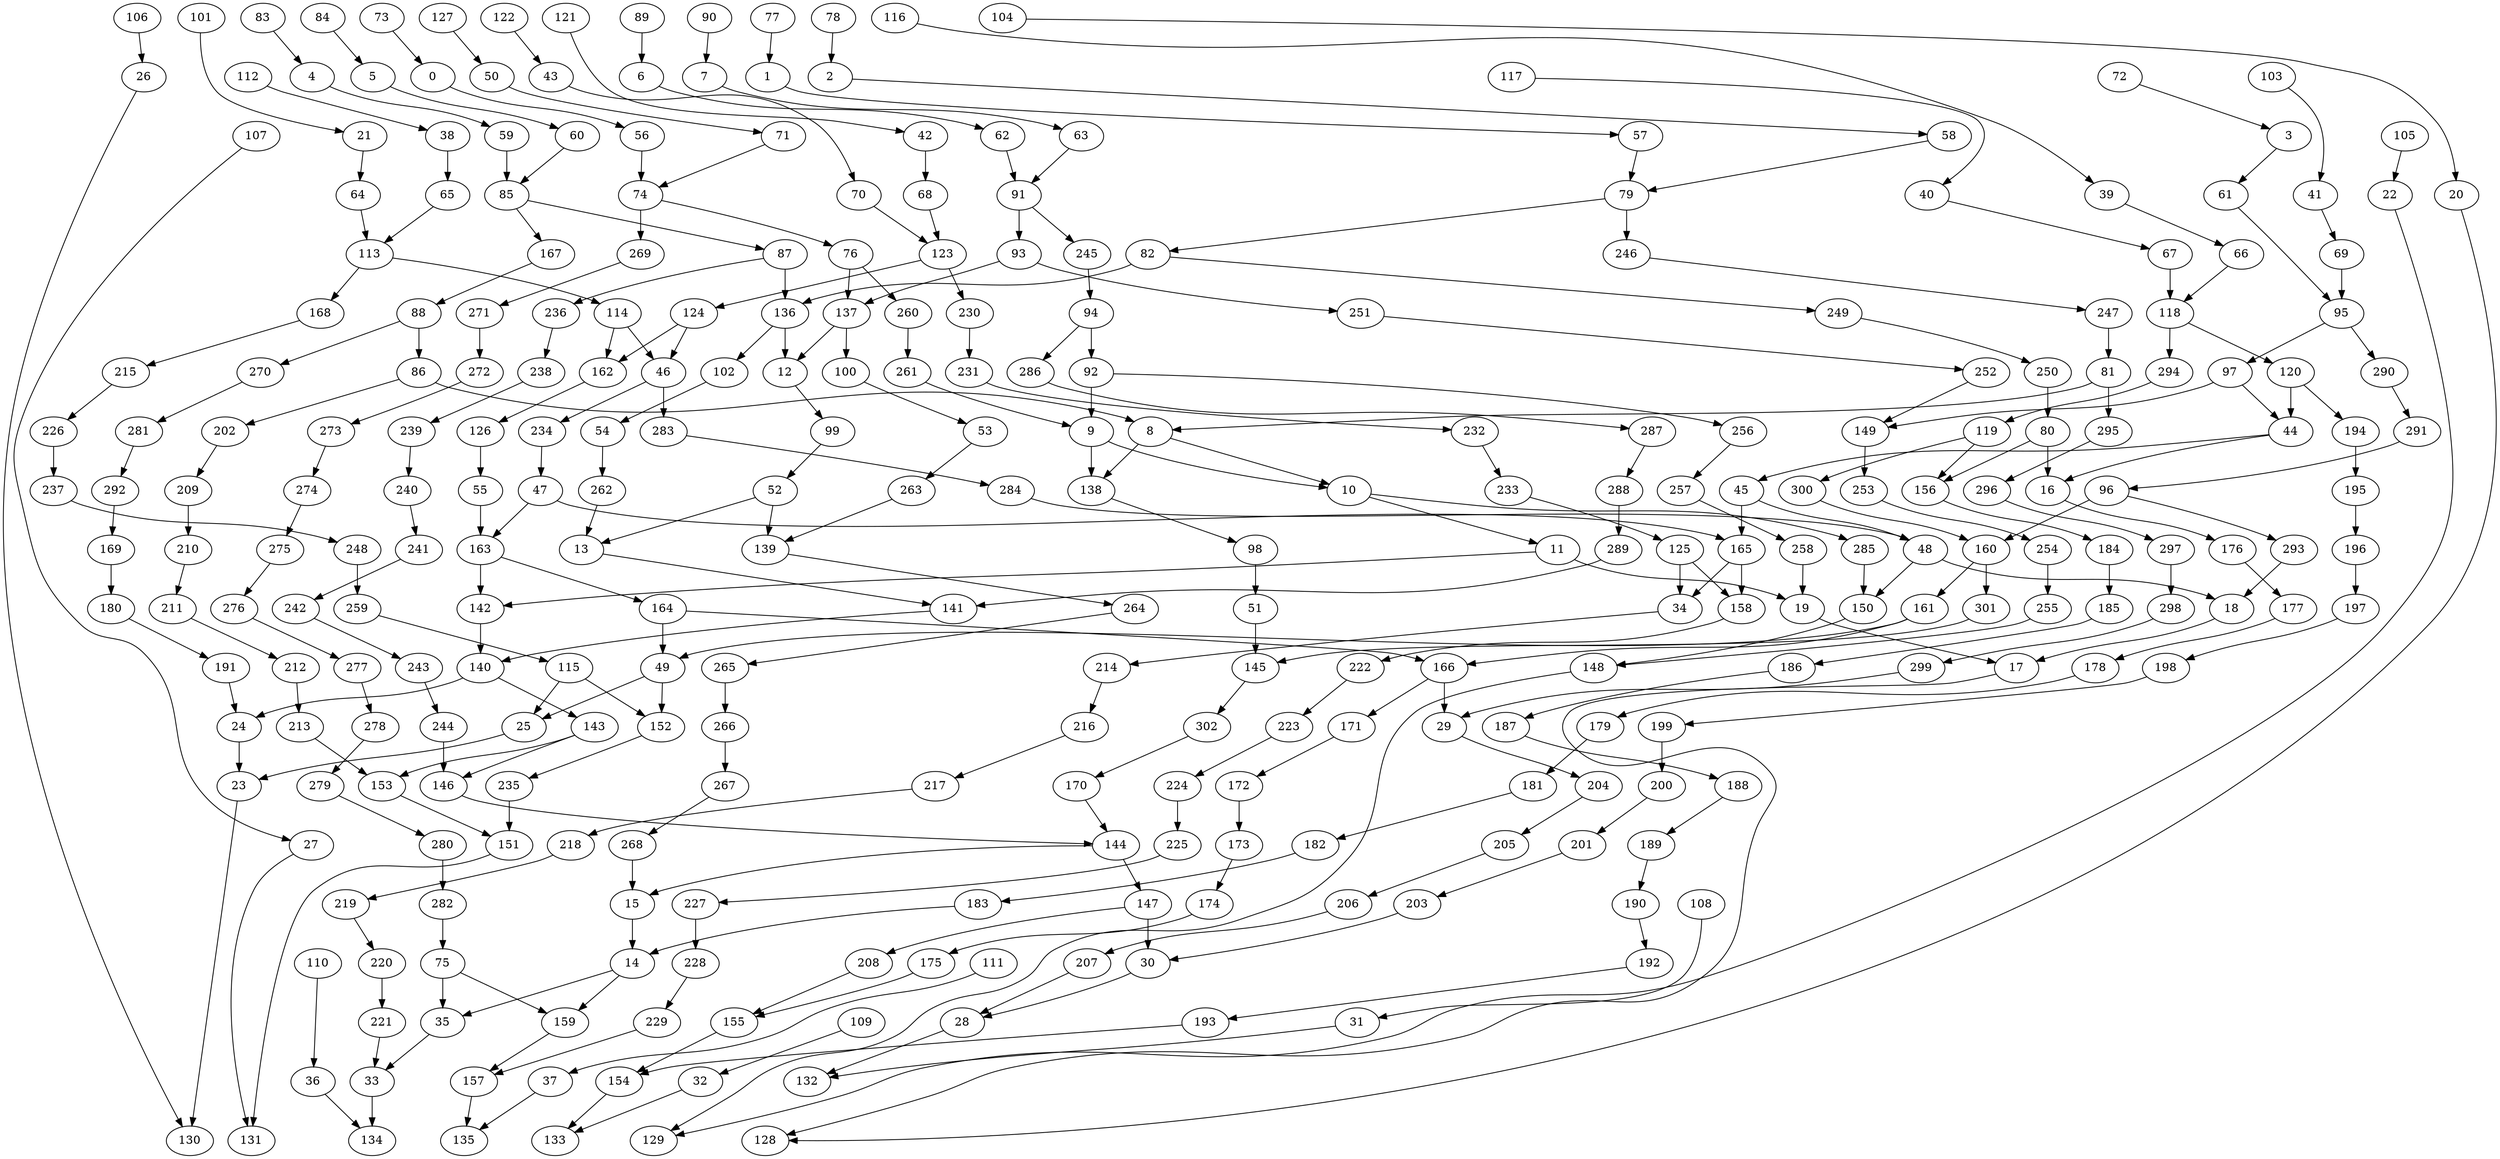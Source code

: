 digraph g {
0;
1;
2;
3;
4;
5;
6;
7;
8;
9;
10;
11;
12;
13;
14;
15;
16;
17;
18;
19;
20;
21;
22;
23;
24;
25;
26;
27;
28;
29;
30;
31;
32;
33;
34;
35;
36;
37;
38;
39;
40;
41;
42;
43;
44;
45;
46;
47;
48;
49;
50;
51;
52;
53;
54;
55;
56;
57;
58;
59;
60;
61;
62;
63;
64;
65;
66;
67;
68;
69;
70;
71;
72;
73;
74;
75;
76;
77;
78;
79;
80;
81;
82;
83;
84;
85;
86;
87;
88;
89;
90;
91;
92;
93;
94;
95;
96;
97;
98;
99;
100;
101;
102;
103;
104;
105;
106;
107;
108;
109;
110;
111;
112;
113;
114;
115;
116;
117;
118;
119;
120;
121;
122;
123;
124;
125;
126;
127;
128;
129;
130;
131;
132;
133;
134;
135;
136;
137;
138;
139;
140;
141;
142;
143;
144;
145;
146;
147;
148;
149;
150;
151;
152;
153;
154;
155;
156;
157;
158;
159;
160;
161;
162;
163;
164;
165;
166;
167;
168;
169;
170;
171;
172;
173;
174;
175;
176;
177;
178;
179;
180;
181;
182;
183;
184;
185;
186;
187;
188;
189;
190;
191;
192;
193;
194;
195;
196;
197;
198;
199;
200;
201;
202;
203;
204;
205;
206;
207;
208;
209;
210;
211;
212;
213;
214;
215;
216;
217;
218;
219;
220;
221;
222;
223;
224;
225;
226;
227;
228;
229;
230;
231;
232;
233;
234;
235;
236;
237;
238;
239;
240;
241;
242;
243;
244;
245;
246;
247;
248;
249;
250;
251;
252;
253;
254;
255;
256;
257;
258;
259;
260;
261;
262;
263;
264;
265;
266;
267;
268;
269;
270;
271;
272;
273;
274;
275;
276;
277;
278;
279;
280;
281;
282;
283;
284;
285;
286;
287;
288;
289;
290;
291;
292;
293;
294;
295;
296;
297;
298;
299;
300;
301;
302;
0 -> 56 [weight=0];
1 -> 57 [weight=0];
2 -> 58 [weight=0];
3 -> 61 [weight=0];
4 -> 59 [weight=0];
5 -> 60 [weight=0];
6 -> 62 [weight=0];
7 -> 63 [weight=0];
8 -> 10 [weight=0];
8 -> 138 [weight=0];
9 -> 138 [weight=1];
9 -> 10 [weight=0];
10 -> 285 [weight=0];
10 -> 11 [weight=0];
11 -> 142 [weight=0];
11 -> 19 [weight=1];
12 -> 99 [weight=0];
13 -> 141 [weight=0];
14 -> 35 [weight=0];
14 -> 159 [weight=0];
15 -> 14 [weight=3];
16 -> 176 [weight=0];
17 -> 128 [weight=0];
18 -> 17 [weight=0];
19 -> 17 [weight=0];
20 -> 128 [weight=0];
21 -> 64 [weight=0];
22 -> 129 [weight=0];
23 -> 130 [weight=0];
24 -> 23 [weight=2];
25 -> 23 [weight=0];
26 -> 130 [weight=0];
27 -> 131 [weight=0];
28 -> 132 [weight=0];
29 -> 204 [weight=0];
30 -> 28 [weight=0];
31 -> 132 [weight=0];
32 -> 133 [weight=0];
33 -> 134 [weight=4];
34 -> 214 [weight=0];
35 -> 33 [weight=0];
36 -> 134 [weight=0];
37 -> 135 [weight=0];
38 -> 65 [weight=0];
39 -> 66 [weight=0];
40 -> 67 [weight=0];
41 -> 69 [weight=0];
42 -> 68 [weight=1];
43 -> 70 [weight=0];
44 -> 45 [weight=1];
44 -> 16 [weight=0];
45 -> 165 [weight=2];
45 -> 48 [weight=2];
46 -> 283 [weight=1];
46 -> 234 [weight=0];
47 -> 163 [weight=0];
47 -> 165 [weight=0];
48 -> 18 [weight=1];
48 -> 150 [weight=0];
49 -> 152 [weight=0];
49 -> 25 [weight=0];
50 -> 71 [weight=0];
51 -> 145 [weight=1];
52 -> 139 [weight=0];
52 -> 13 [weight=0];
53 -> 263 [weight=0];
54 -> 262 [weight=0];
55 -> 163 [weight=1];
56 -> 74 [weight=0];
57 -> 79 [weight=0];
58 -> 79 [weight=0];
59 -> 85 [weight=0];
60 -> 85 [weight=0];
61 -> 95 [weight=0];
62 -> 91 [weight=0];
63 -> 91 [weight=0];
64 -> 113 [weight=0];
65 -> 113 [weight=0];
66 -> 118 [weight=0];
67 -> 118 [weight=1];
68 -> 123 [weight=0];
69 -> 95 [weight=3];
70 -> 123 [weight=0];
71 -> 74 [weight=0];
72 -> 3 [weight=0];
73 -> 0 [weight=0];
74 -> 76 [weight=0];
74 -> 269 [weight=1];
75 -> 35 [weight=1];
75 -> 159 [weight=0];
76 -> 260 [weight=1];
76 -> 137 [weight=1];
77 -> 1 [weight=0];
78 -> 2 [weight=0];
79 -> 246 [weight=1];
79 -> 82 [weight=0];
80 -> 16 [weight=3];
80 -> 156 [weight=1];
81 -> 8 [weight=0];
81 -> 295 [weight=2];
82 -> 136 [weight=1];
82 -> 249 [weight=0];
83 -> 4 [weight=0];
84 -> 5 [weight=0];
85 -> 167 [weight=0];
85 -> 87 [weight=0];
86 -> 8 [weight=1];
86 -> 202 [weight=0];
87 -> 236 [weight=0];
87 -> 136 [weight=1];
88 -> 270 [weight=0];
88 -> 86 [weight=1];
89 -> 6 [weight=0];
90 -> 7 [weight=0];
91 -> 93 [weight=2];
91 -> 245 [weight=0];
92 -> 9 [weight=2];
92 -> 256 [weight=0];
93 -> 251 [weight=0];
93 -> 137 [weight=0];
94 -> 286 [weight=0];
94 -> 92 [weight=2];
95 -> 290 [weight=0];
95 -> 97 [weight=0];
96 -> 293 [weight=0];
96 -> 160 [weight=2];
97 -> 149 [weight=0];
97 -> 44 [weight=0];
98 -> 51 [weight=1];
99 -> 52 [weight=0];
100 -> 53 [weight=0];
101 -> 21 [weight=0];
102 -> 54 [weight=0];
103 -> 41 [weight=0];
104 -> 20 [weight=0];
105 -> 22 [weight=0];
106 -> 26 [weight=0];
107 -> 27 [weight=0];
108 -> 31 [weight=0];
109 -> 32 [weight=0];
110 -> 36 [weight=0];
111 -> 37 [weight=0];
112 -> 38 [weight=0];
113 -> 168 [weight=0];
113 -> 114 [weight=0];
114 -> 46 [weight=0];
114 -> 162 [weight=0];
115 -> 152 [weight=0];
115 -> 25 [weight=0];
116 -> 39 [weight=0];
117 -> 40 [weight=0];
118 -> 120 [weight=0];
118 -> 294 [weight=1];
119 -> 300 [weight=0];
119 -> 156 [weight=0];
120 -> 44 [weight=2];
120 -> 194 [weight=0];
121 -> 42 [weight=0];
122 -> 43 [weight=0];
123 -> 230 [weight=0];
123 -> 124 [weight=0];
124 -> 162 [weight=0];
124 -> 46 [weight=0];
125 -> 34 [weight=1];
125 -> 158 [weight=0];
126 -> 55 [weight=1];
127 -> 50 [weight=0];
136 -> 12 [weight=2];
136 -> 102 [weight=0];
137 -> 100 [weight=0];
137 -> 12 [weight=0];
138 -> 98 [weight=0];
139 -> 264 [weight=0];
140 -> 24 [weight=2];
140 -> 143 [weight=0];
141 -> 140 [weight=0];
142 -> 140 [weight=3];
143 -> 153 [weight=0];
143 -> 146 [weight=0];
144 -> 15 [weight=0];
144 -> 147 [weight=0];
145 -> 302 [weight=0];
146 -> 144 [weight=0];
147 -> 208 [weight=0];
147 -> 30 [weight=1];
148 -> 129 [weight=0];
149 -> 253 [weight=0];
150 -> 148 [weight=0];
151 -> 131 [weight=0];
152 -> 235 [weight=0];
153 -> 151 [weight=0];
154 -> 133 [weight=0];
155 -> 154 [weight=0];
156 -> 184 [weight=0];
157 -> 135 [weight=0];
158 -> 222 [weight=0];
159 -> 157 [weight=0];
160 -> 301 [weight=0];
160 -> 161 [weight=1];
161 -> 166 [weight=0];
161 -> 49 [weight=0];
162 -> 126 [weight=0];
163 -> 142 [weight=1];
163 -> 164 [weight=0];
164 -> 49 [weight=1];
164 -> 166 [weight=0];
165 -> 34 [weight=0];
165 -> 158 [weight=1];
166 -> 29 [weight=1];
166 -> 171 [weight=0];
167 -> 88 [weight=0];
168 -> 215 [weight=0];
169 -> 180 [weight=1];
170 -> 144 [weight=0];
171 -> 172 [weight=0];
172 -> 173 [weight=1];
173 -> 174 [weight=0];
174 -> 175 [weight=0];
175 -> 155 [weight=0];
176 -> 177 [weight=0];
177 -> 178 [weight=0];
178 -> 179 [weight=0];
179 -> 181 [weight=0];
180 -> 191 [weight=0];
181 -> 182 [weight=0];
182 -> 183 [weight=0];
183 -> 14 [weight=0];
184 -> 185 [weight=0];
185 -> 186 [weight=0];
186 -> 187 [weight=0];
187 -> 188 [weight=0];
188 -> 189 [weight=0];
189 -> 190 [weight=0];
190 -> 192 [weight=0];
191 -> 24 [weight=0];
192 -> 193 [weight=0];
193 -> 154 [weight=0];
194 -> 195 [weight=1];
195 -> 196 [weight=2];
196 -> 197 [weight=1];
197 -> 198 [weight=0];
198 -> 199 [weight=0];
199 -> 200 [weight=1];
200 -> 201 [weight=0];
201 -> 203 [weight=0];
202 -> 209 [weight=0];
203 -> 30 [weight=0];
204 -> 205 [weight=0];
205 -> 206 [weight=0];
206 -> 207 [weight=0];
207 -> 28 [weight=0];
208 -> 155 [weight=0];
209 -> 210 [weight=2];
210 -> 211 [weight=0];
211 -> 212 [weight=0];
212 -> 213 [weight=2];
213 -> 153 [weight=0];
214 -> 216 [weight=0];
215 -> 226 [weight=0];
216 -> 217 [weight=0];
217 -> 218 [weight=0];
218 -> 219 [weight=0];
219 -> 220 [weight=0];
220 -> 221 [weight=0];
221 -> 33 [weight=0];
222 -> 223 [weight=0];
223 -> 224 [weight=0];
224 -> 225 [weight=0];
225 -> 227 [weight=0];
226 -> 237 [weight=2];
227 -> 228 [weight=1];
228 -> 229 [weight=0];
229 -> 157 [weight=0];
230 -> 231 [weight=1];
231 -> 232 [weight=0];
232 -> 233 [weight=0];
233 -> 125 [weight=0];
234 -> 47 [weight=0];
235 -> 151 [weight=2];
236 -> 238 [weight=0];
237 -> 248 [weight=0];
238 -> 239 [weight=0];
239 -> 240 [weight=0];
240 -> 241 [weight=0];
241 -> 242 [weight=0];
242 -> 243 [weight=0];
243 -> 244 [weight=0];
244 -> 146 [weight=3];
245 -> 94 [weight=1];
246 -> 247 [weight=0];
247 -> 81 [weight=3];
248 -> 259 [weight=1];
249 -> 250 [weight=0];
250 -> 80 [weight=3];
251 -> 252 [weight=0];
252 -> 149 [weight=0];
253 -> 254 [weight=0];
254 -> 255 [weight=0];
255 -> 148 [weight=0];
256 -> 257 [weight=0];
257 -> 258 [weight=0];
258 -> 19 [weight=0];
259 -> 115 [weight=0];
260 -> 261 [weight=0];
261 -> 9 [weight=0];
262 -> 13 [weight=0];
263 -> 139 [weight=0];
264 -> 265 [weight=0];
265 -> 266 [weight=1];
266 -> 267 [weight=1];
267 -> 268 [weight=0];
268 -> 15 [weight=1];
269 -> 271 [weight=0];
270 -> 281 [weight=0];
271 -> 272 [weight=0];
272 -> 273 [weight=0];
273 -> 274 [weight=0];
274 -> 275 [weight=0];
275 -> 276 [weight=0];
276 -> 277 [weight=0];
277 -> 278 [weight=0];
278 -> 279 [weight=0];
279 -> 280 [weight=0];
280 -> 282 [weight=2];
281 -> 292 [weight=0];
282 -> 75 [weight=1];
283 -> 284 [weight=0];
284 -> 48 [weight=0];
285 -> 150 [weight=0];
286 -> 287 [weight=0];
287 -> 288 [weight=0];
288 -> 289 [weight=0];
289 -> 141 [weight=0];
290 -> 291 [weight=0];
291 -> 96 [weight=0];
292 -> 169 [weight=0];
293 -> 18 [weight=0];
294 -> 119 [weight=3];
295 -> 296 [weight=0];
296 -> 297 [weight=1];
297 -> 298 [weight=0];
298 -> 299 [weight=0];
299 -> 29 [weight=0];
300 -> 160 [weight=0];
301 -> 145 [weight=0];
302 -> 170 [weight=0];
}
